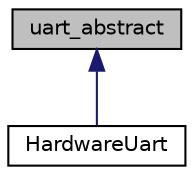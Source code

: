 digraph "uart_abstract"
{
  edge [fontname="Helvetica",fontsize="10",labelfontname="Helvetica",labelfontsize="10"];
  node [fontname="Helvetica",fontsize="10",shape=record];
  Node0 [label="uart_abstract",height=0.2,width=0.4,color="black", fillcolor="grey75", style="filled", fontcolor="black"];
  Node0 -> Node1 [dir="back",color="midnightblue",fontsize="10",style="solid",fontname="Helvetica"];
  Node1 [label="HardwareUart",height=0.2,width=0.4,color="black", fillcolor="white", style="filled",URL="$classHardwareUart.html",tooltip="Implementation of the abstract UART class. "];
}
